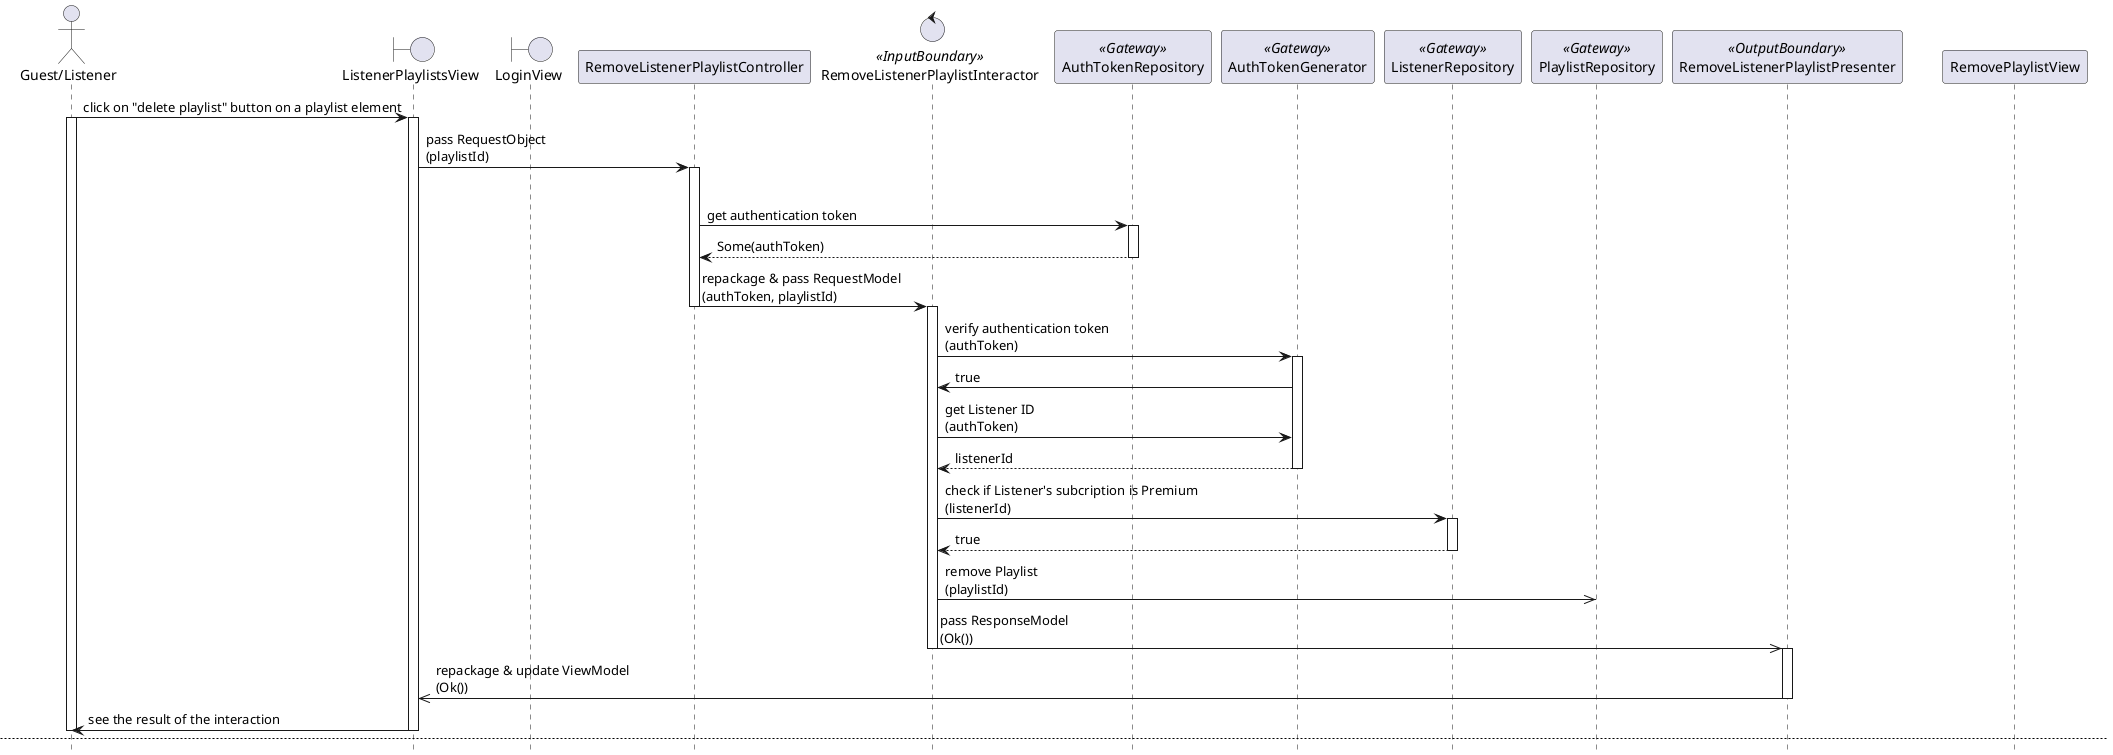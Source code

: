 @startuml

hide footbox
skinparam BackgroundColor transparent

actor "Guest/Listener"
boundary ListenerPlaylistsView
boundary LoginView
participant RemoveListenerPlaylistController
control RemoveListenerPlaylistInteractor <<InputBoundary>>
participant AuthTokenRepository <<Gateway>>
participant AuthTokenGenerator <<Gateway>>
participant ListenerRepository <<Gateway>>
participant PlaylistRepository <<Gateway>>
participant RemoveListenerPlaylistPresenter <<OutputBoundary>>

"Guest/Listener" -> ListenerPlaylistsView: click on "delete playlist" button on a playlist element
activate "Guest/Listener"
activate ListenerPlaylistsView

ListenerPlaylistsView -> RemoveListenerPlaylistController: pass RequestObject\n(playlistId)
activate RemoveListenerPlaylistController

alt OK
    RemoveListenerPlaylistController -> AuthTokenRepository: get authentication token
    activate AuthTokenRepository
    return Some(authToken)
    deactivate AuthTokenRepository

    RemoveListenerPlaylistController -> RemoveListenerPlaylistInteractor: repackage & pass RequestModel\n(authToken, playlistId)
    deactivate RemoveListenerPlaylistController
    activate RemoveListenerPlaylistInteractor

    RemoveListenerPlaylistInteractor -> AuthTokenGenerator: verify authentication token\n(authToken)
    activate AuthTokenGenerator
    RemoveListenerPlaylistInteractor <- AuthTokenGenerator: true
    RemoveListenerPlaylistInteractor -> AuthTokenGenerator: get Listener ID\n(authToken)
    return listenerId
    deactivate AuthTokenGenerator

    RemoveListenerPlaylistInteractor -> ListenerRepository: check if Listener's subcription is Premium\n(listenerId)
    activate ListenerRepository
    return true
    deactivate ListenerRepository

    RemoveListenerPlaylistInteractor ->> PlaylistRepository: remove Playlist\n(playlistId)

    RemoveListenerPlaylistInteractor ->> RemoveListenerPlaylistPresenter: pass ResponseModel\n(Ok())
    deactivate RemoveListenerPlaylistInteractor
    activate RemoveListenerPlaylistPresenter

    RemoveListenerPlaylistPresenter ->> ListenerPlaylistsView: repackage & update ViewModel\n(Ok())
    deactivate RemoveListenerPlaylistPresenter

    ListenerPlaylistsView -> "Guest/Listener": see the result of the interaction
    deactivate ListenerPlaylistsView
    deactivate "Guest/Listener"

    newpage

else Error: Authentication token not found
    RemoveListenerPlaylistController -> AuthTokenRepository: get authentication token
    activate RemoveListenerPlaylistController
    activate "Guest/Listener"
    activate RemovePlaylistView
    activate AuthTokenRepository
    return None
    deactivate AuthTokenRepository

    RemoveListenerPlaylistController -> LoginView: redirect
    deactivate RemovePlaylistView
    deactivate RemoveListenerPlaylistController
    activate LoginView

    LoginView -> "Guest/Listener": see the result of the interaction
    deactivate LoginView
    deactivate "Guest/Listener"

else Error: Authentication token invalid
    RemoveListenerPlaylistController -> AuthTokenRepository: get authentication token
    activate RemoveListenerPlaylistController
    activate "Guest/Listener"
    activate RemovePlaylistView
    activate AuthTokenRepository
    return Some(authToken)
    deactivate AuthTokenRepository

    RemoveListenerPlaylistController -> RemoveListenerPlaylistInteractor: repackage & pass RequestModel\n(authToken, playlistId)
    deactivate RemoveListenerPlaylistController
    activate RemoveListenerPlaylistInteractor

    RemoveListenerPlaylistInteractor -> AuthTokenGenerator: verify authentication token
    activate AuthTokenGenerator
    return false
    deactivate AuthTokenGenerator

    RemoveListenerPlaylistInteractor ->> RemoveListenerPlaylistPresenter: pass ResponseModel\n(Err(AuthTokenInvalid))
    deactivate RemoveListenerPlaylistInteractor
    activate RemoveListenerPlaylistPresenter

    RemoveListenerPlaylistPresenter ->> ListenerPlaylistsView: repackage & update ViewModel\n(Err(AuthTokenInvalid))
    deactivate RemoveListenerPlaylistPresenter

    ListenerPlaylistsView ->> LoginView: redirect
    deactivate RemovePlaylistView
    activate LoginView

    LoginView -> "Guest/Listener": see the result of the interaction
    deactivate LoginView
    deactivate "Guest/Listener"
    newpage

else Error: Listener is not Premium
    RemoveListenerPlaylistController -> AuthTokenRepository: get authentication token
    activate RemoveListenerPlaylistController
    activate "Guest/Listener"
    activate RemovePlaylistView
    activate AuthTokenRepository
    return Some(authToken)
    deactivate AuthTokenRepository

    RemoveListenerPlaylistController -> RemoveListenerPlaylistInteractor: repackage & pass RequestModel\n(authToken, playlistMetadata)
    deactivate RemoveListenerPlaylistController
    activate RemoveListenerPlaylistInteractor

    RemoveListenerPlaylistInteractor -> AuthTokenGenerator: verify authentication token\n(authToken)
    activate AuthTokenGenerator
    RemoveListenerPlaylistInteractor <- AuthTokenGenerator: true
    RemoveListenerPlaylistInteractor -> AuthTokenGenerator: get Listener ID\n(authToken)
    return listenerId
    deactivate AuthTokenGenerator

    RemoveListenerPlaylistInteractor -> ListenerRepository: check if Listener's subcription is Premium\n(listenerId)
    activate ListenerRepository
    return false
    deactivate ListenerRepository

    RemoveListenerPlaylistInteractor ->> RemoveListenerPlaylistPresenter: pass ResponseModel\n(Err(ListenerIsNotPremium))
    deactivate RemoveListenerPlaylistInteractor
    activate RemoveListenerPlaylistPresenter

    RemoveListenerPlaylistPresenter ->> RemovePlaylistView: repackage & update ViewModel\n(Err(ListenerIsNotPremium))
    deactivate RemoveListenerPlaylistPresenter

    RemovePlaylistView -> ListenerPlaylistsView: redirect
    deactivate RemovePlaylistView
    activate ListenerPlaylistsView

    ListenerPlaylistsView -> "Guest/Listener": see the result of the interaction
    deactivate ListenerPlaylistsView
    deactivate "Guest/Listener"

@enduml
